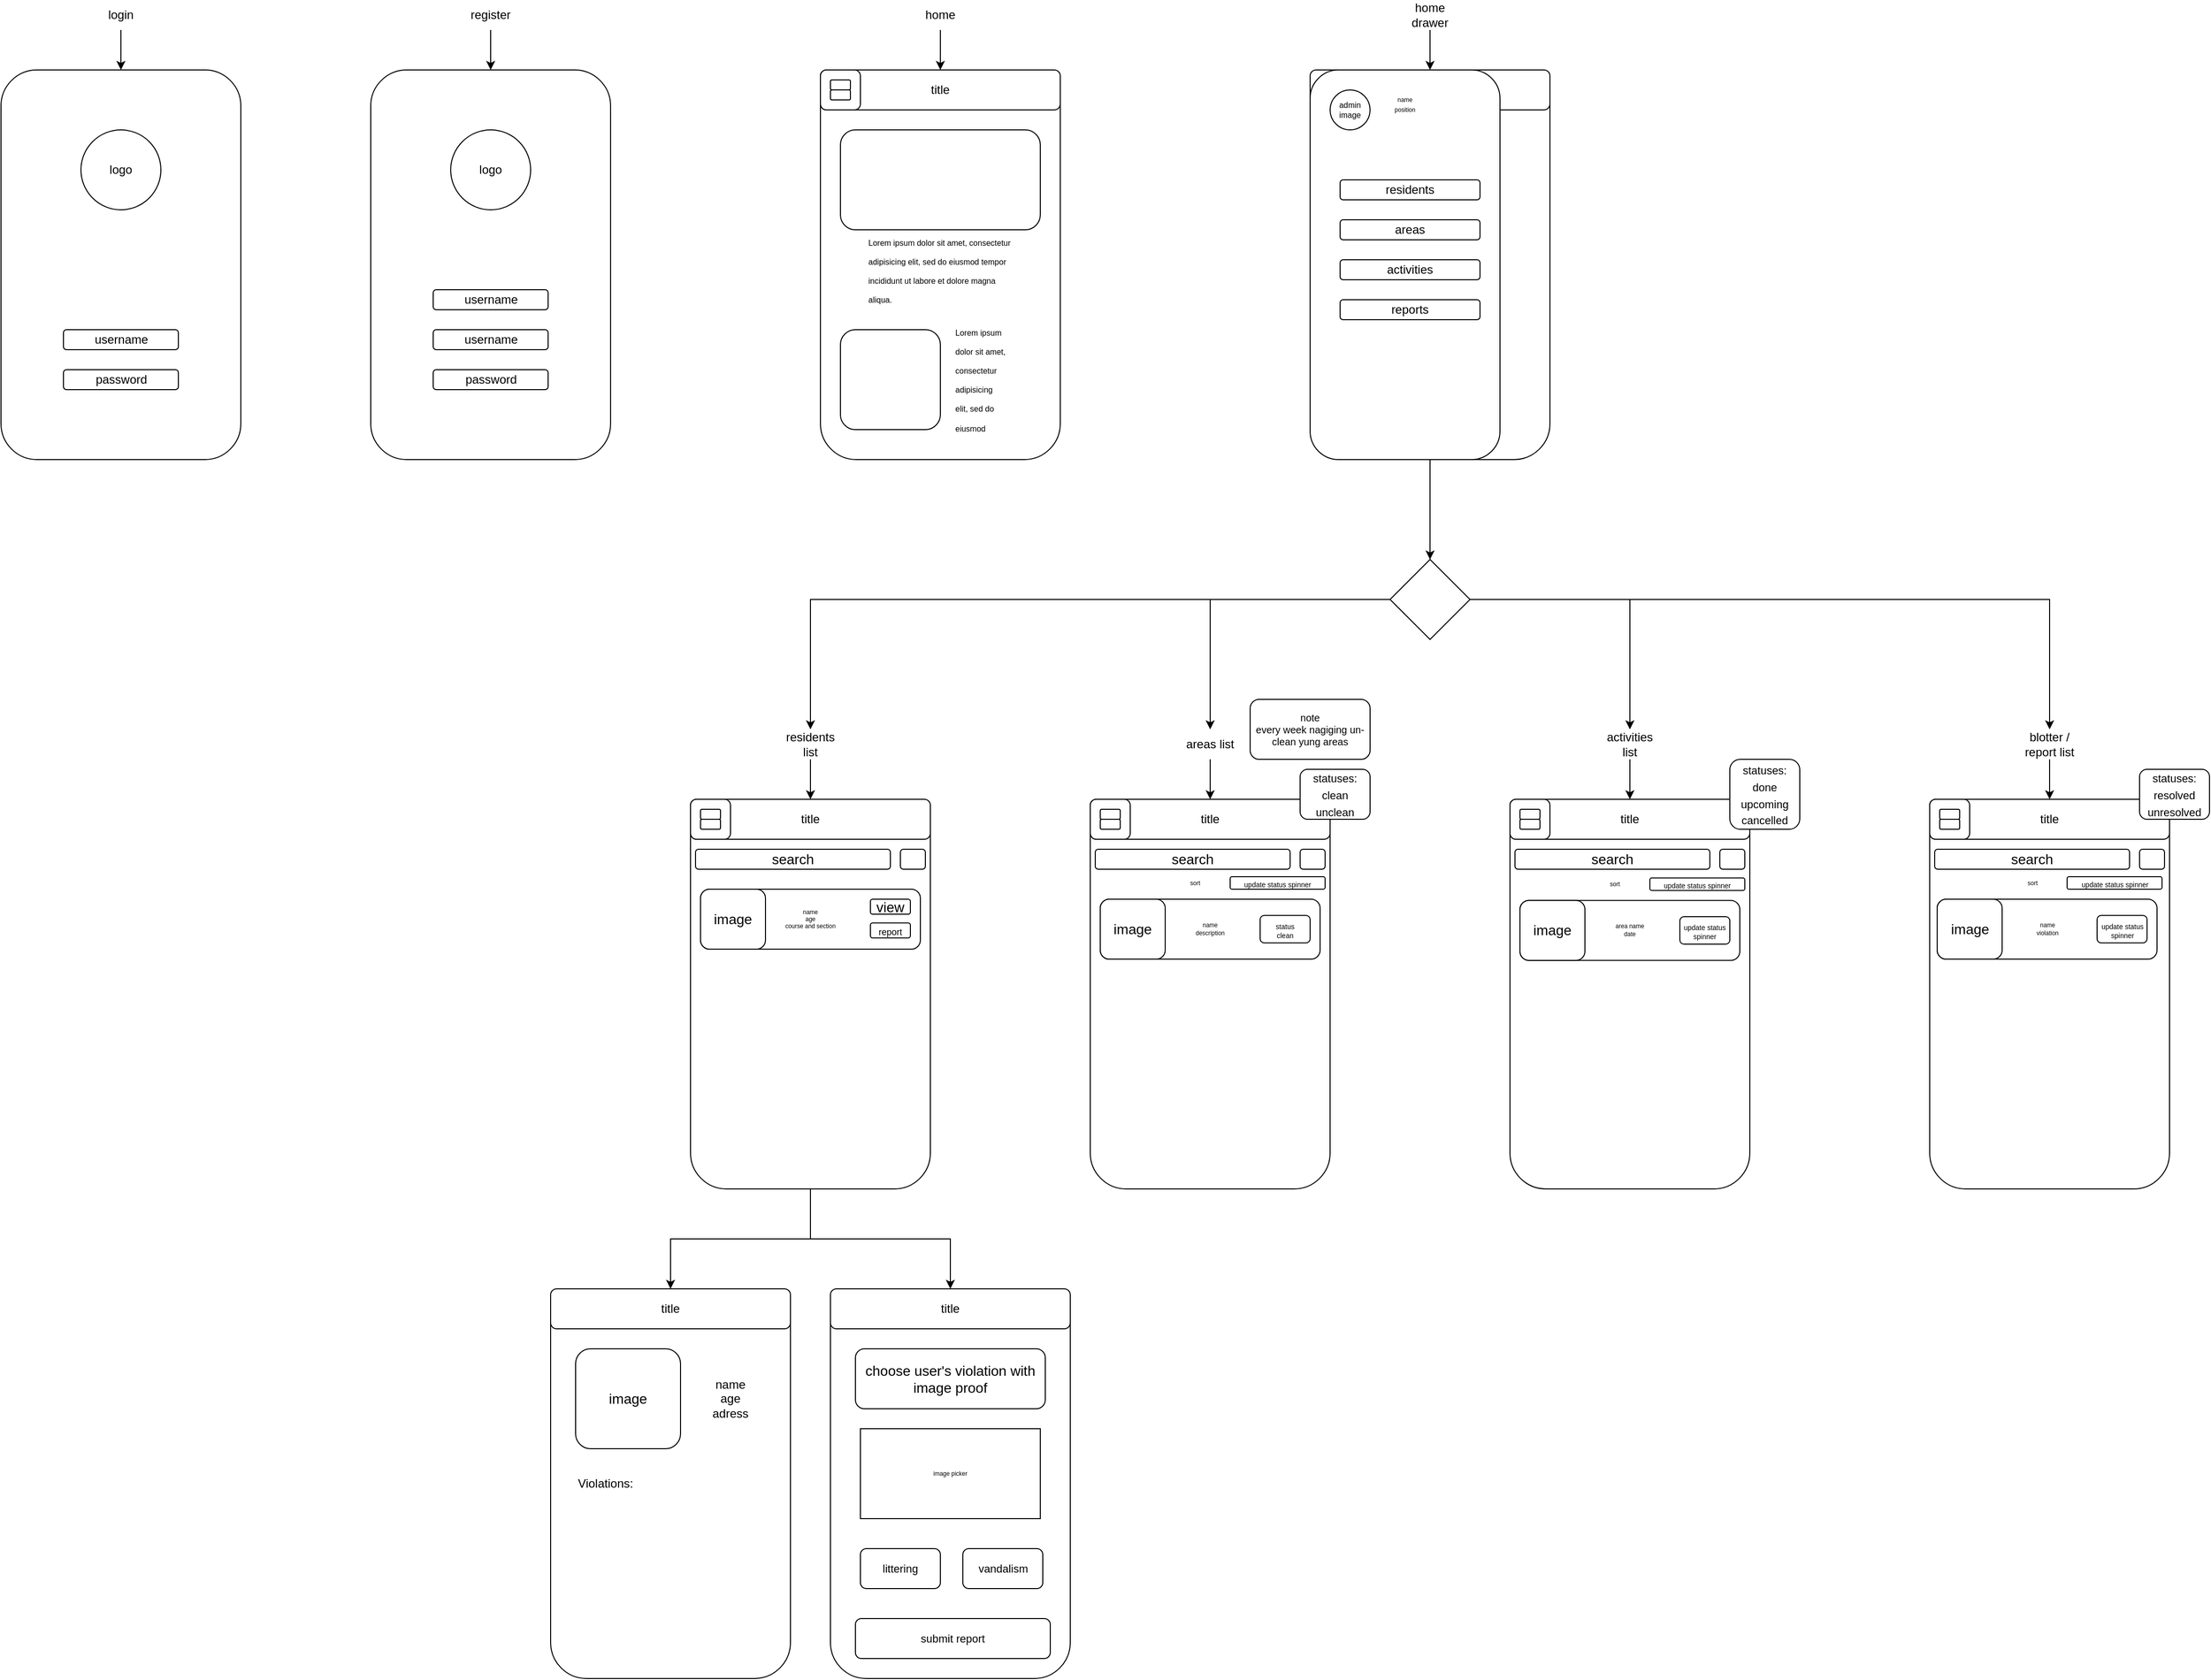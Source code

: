 <mxfile version="20.5.3" type="github">
  <diagram id="MdNPJtfJ6tt3xr-JiONw" name="Page-1">
    <mxGraphModel dx="2513" dy="431" grid="1" gridSize="10" guides="1" tooltips="1" connect="1" arrows="1" fold="1" page="1" pageScale="1" pageWidth="850" pageHeight="1100" math="0" shadow="0">
      <root>
        <mxCell id="0" />
        <mxCell id="1" parent="0" />
        <mxCell id="9QVJno16Qjs4szpw7Lwq-1" value="" style="rounded=1;whiteSpace=wrap;html=1;" vertex="1" parent="1">
          <mxGeometry x="-680" y="170" width="240" height="390" as="geometry" />
        </mxCell>
        <mxCell id="9QVJno16Qjs4szpw7Lwq-2" style="edgeStyle=orthogonalEdgeStyle;rounded=0;orthogonalLoop=1;jettySize=auto;html=1;" edge="1" parent="1" source="9QVJno16Qjs4szpw7Lwq-3" target="9QVJno16Qjs4szpw7Lwq-1">
          <mxGeometry relative="1" as="geometry" />
        </mxCell>
        <mxCell id="9QVJno16Qjs4szpw7Lwq-3" value="register" style="text;html=1;strokeColor=none;fillColor=none;align=center;verticalAlign=middle;whiteSpace=wrap;rounded=0;" vertex="1" parent="1">
          <mxGeometry x="-590" y="100" width="60" height="30" as="geometry" />
        </mxCell>
        <mxCell id="9QVJno16Qjs4szpw7Lwq-4" value="" style="rounded=1;whiteSpace=wrap;html=1;" vertex="1" parent="1">
          <mxGeometry x="-230" y="170" width="240" height="390" as="geometry" />
        </mxCell>
        <mxCell id="9QVJno16Qjs4szpw7Lwq-5" style="edgeStyle=orthogonalEdgeStyle;rounded=0;orthogonalLoop=1;jettySize=auto;html=1;" edge="1" parent="1" source="9QVJno16Qjs4szpw7Lwq-6" target="9QVJno16Qjs4szpw7Lwq-4">
          <mxGeometry relative="1" as="geometry" />
        </mxCell>
        <mxCell id="9QVJno16Qjs4szpw7Lwq-6" value="home" style="text;html=1;strokeColor=none;fillColor=none;align=center;verticalAlign=middle;whiteSpace=wrap;rounded=0;" vertex="1" parent="1">
          <mxGeometry x="-140" y="100" width="60" height="30" as="geometry" />
        </mxCell>
        <mxCell id="9QVJno16Qjs4szpw7Lwq-7" style="edgeStyle=orthogonalEdgeStyle;rounded=0;orthogonalLoop=1;jettySize=auto;html=1;entryX=0.5;entryY=0;entryDx=0;entryDy=0;" edge="1" parent="1" source="9QVJno16Qjs4szpw7Lwq-8" target="9QVJno16Qjs4szpw7Lwq-28">
          <mxGeometry relative="1" as="geometry" />
        </mxCell>
        <mxCell id="9QVJno16Qjs4szpw7Lwq-8" value="" style="rounded=1;whiteSpace=wrap;html=1;" vertex="1" parent="1">
          <mxGeometry x="260" y="170" width="240" height="390" as="geometry" />
        </mxCell>
        <mxCell id="9QVJno16Qjs4szpw7Lwq-9" style="edgeStyle=orthogonalEdgeStyle;rounded=0;orthogonalLoop=1;jettySize=auto;html=1;" edge="1" parent="1" source="9QVJno16Qjs4szpw7Lwq-10" target="9QVJno16Qjs4szpw7Lwq-8">
          <mxGeometry relative="1" as="geometry" />
        </mxCell>
        <mxCell id="9QVJno16Qjs4szpw7Lwq-10" value="home drawer" style="text;html=1;strokeColor=none;fillColor=none;align=center;verticalAlign=middle;whiteSpace=wrap;rounded=0;" vertex="1" parent="1">
          <mxGeometry x="350" y="100" width="60" height="30" as="geometry" />
        </mxCell>
        <mxCell id="9QVJno16Qjs4szpw7Lwq-11" style="edgeStyle=orthogonalEdgeStyle;rounded=0;orthogonalLoop=1;jettySize=auto;html=1;entryX=0.5;entryY=0;entryDx=0;entryDy=0;fontSize=6;" edge="1" parent="1" source="9QVJno16Qjs4szpw7Lwq-13" target="9QVJno16Qjs4szpw7Lwq-97">
          <mxGeometry relative="1" as="geometry" />
        </mxCell>
        <mxCell id="9QVJno16Qjs4szpw7Lwq-12" style="edgeStyle=orthogonalEdgeStyle;rounded=0;orthogonalLoop=1;jettySize=auto;html=1;entryX=0.5;entryY=0;entryDx=0;entryDy=0;" edge="1" parent="1" source="9QVJno16Qjs4szpw7Lwq-13" target="9QVJno16Qjs4szpw7Lwq-105">
          <mxGeometry relative="1" as="geometry" />
        </mxCell>
        <mxCell id="9QVJno16Qjs4szpw7Lwq-13" value="" style="rounded=1;whiteSpace=wrap;html=1;" vertex="1" parent="1">
          <mxGeometry x="-360" y="900" width="240" height="390" as="geometry" />
        </mxCell>
        <mxCell id="9QVJno16Qjs4szpw7Lwq-14" style="edgeStyle=orthogonalEdgeStyle;rounded=0;orthogonalLoop=1;jettySize=auto;html=1;" edge="1" parent="1" source="9QVJno16Qjs4szpw7Lwq-15" target="9QVJno16Qjs4szpw7Lwq-13">
          <mxGeometry relative="1" as="geometry" />
        </mxCell>
        <mxCell id="9QVJno16Qjs4szpw7Lwq-15" value="residents list" style="text;html=1;strokeColor=none;fillColor=none;align=center;verticalAlign=middle;whiteSpace=wrap;rounded=0;" vertex="1" parent="1">
          <mxGeometry x="-270" y="830" width="60" height="30" as="geometry" />
        </mxCell>
        <mxCell id="9QVJno16Qjs4szpw7Lwq-16" style="edgeStyle=orthogonalEdgeStyle;rounded=0;orthogonalLoop=1;jettySize=auto;html=1;entryX=0.5;entryY=0;entryDx=0;entryDy=0;" edge="1" parent="1" source="9QVJno16Qjs4szpw7Lwq-17" target="9QVJno16Qjs4szpw7Lwq-59">
          <mxGeometry relative="1" as="geometry">
            <mxPoint x="170" y="880" as="targetPoint" />
          </mxGeometry>
        </mxCell>
        <mxCell id="9QVJno16Qjs4szpw7Lwq-17" value="areas list" style="text;html=1;strokeColor=none;fillColor=none;align=center;verticalAlign=middle;whiteSpace=wrap;rounded=0;" vertex="1" parent="1">
          <mxGeometry x="130" y="830" width="60" height="30" as="geometry" />
        </mxCell>
        <mxCell id="9QVJno16Qjs4szpw7Lwq-18" value="" style="rounded=1;whiteSpace=wrap;html=1;" vertex="1" parent="1">
          <mxGeometry x="460" y="900" width="240" height="390" as="geometry" />
        </mxCell>
        <mxCell id="9QVJno16Qjs4szpw7Lwq-19" style="edgeStyle=orthogonalEdgeStyle;rounded=0;orthogonalLoop=1;jettySize=auto;html=1;" edge="1" parent="1" source="9QVJno16Qjs4szpw7Lwq-20" target="9QVJno16Qjs4szpw7Lwq-18">
          <mxGeometry relative="1" as="geometry" />
        </mxCell>
        <mxCell id="9QVJno16Qjs4szpw7Lwq-20" value="activities list" style="text;html=1;strokeColor=none;fillColor=none;align=center;verticalAlign=middle;whiteSpace=wrap;rounded=0;" vertex="1" parent="1">
          <mxGeometry x="550" y="830" width="60" height="30" as="geometry" />
        </mxCell>
        <mxCell id="9QVJno16Qjs4szpw7Lwq-21" value="" style="rounded=1;whiteSpace=wrap;html=1;" vertex="1" parent="1">
          <mxGeometry x="880" y="900" width="240" height="390" as="geometry" />
        </mxCell>
        <mxCell id="9QVJno16Qjs4szpw7Lwq-22" style="edgeStyle=orthogonalEdgeStyle;rounded=0;orthogonalLoop=1;jettySize=auto;html=1;" edge="1" parent="1" source="9QVJno16Qjs4szpw7Lwq-23" target="9QVJno16Qjs4szpw7Lwq-21">
          <mxGeometry relative="1" as="geometry" />
        </mxCell>
        <mxCell id="9QVJno16Qjs4szpw7Lwq-23" value="blotter / report list" style="text;html=1;strokeColor=none;fillColor=none;align=center;verticalAlign=middle;whiteSpace=wrap;rounded=0;" vertex="1" parent="1">
          <mxGeometry x="970" y="830" width="60" height="30" as="geometry" />
        </mxCell>
        <mxCell id="9QVJno16Qjs4szpw7Lwq-24" style="edgeStyle=orthogonalEdgeStyle;rounded=0;orthogonalLoop=1;jettySize=auto;html=1;entryX=0.5;entryY=0;entryDx=0;entryDy=0;" edge="1" parent="1" source="9QVJno16Qjs4szpw7Lwq-28" target="9QVJno16Qjs4szpw7Lwq-15">
          <mxGeometry relative="1" as="geometry" />
        </mxCell>
        <mxCell id="9QVJno16Qjs4szpw7Lwq-25" style="edgeStyle=orthogonalEdgeStyle;rounded=0;orthogonalLoop=1;jettySize=auto;html=1;entryX=0.5;entryY=0;entryDx=0;entryDy=0;" edge="1" parent="1" source="9QVJno16Qjs4szpw7Lwq-28" target="9QVJno16Qjs4szpw7Lwq-23">
          <mxGeometry relative="1" as="geometry" />
        </mxCell>
        <mxCell id="9QVJno16Qjs4szpw7Lwq-26" style="edgeStyle=orthogonalEdgeStyle;rounded=0;orthogonalLoop=1;jettySize=auto;html=1;entryX=0.5;entryY=0;entryDx=0;entryDy=0;" edge="1" parent="1" source="9QVJno16Qjs4szpw7Lwq-28" target="9QVJno16Qjs4szpw7Lwq-17">
          <mxGeometry relative="1" as="geometry" />
        </mxCell>
        <mxCell id="9QVJno16Qjs4szpw7Lwq-27" style="edgeStyle=orthogonalEdgeStyle;rounded=0;orthogonalLoop=1;jettySize=auto;html=1;entryX=0.5;entryY=0;entryDx=0;entryDy=0;" edge="1" parent="1" source="9QVJno16Qjs4szpw7Lwq-28" target="9QVJno16Qjs4szpw7Lwq-20">
          <mxGeometry relative="1" as="geometry" />
        </mxCell>
        <mxCell id="9QVJno16Qjs4szpw7Lwq-28" value="" style="rhombus;whiteSpace=wrap;html=1;" vertex="1" parent="1">
          <mxGeometry x="340" y="660" width="80" height="80" as="geometry" />
        </mxCell>
        <mxCell id="9QVJno16Qjs4szpw7Lwq-29" value="username" style="rounded=1;whiteSpace=wrap;html=1;" vertex="1" parent="1">
          <mxGeometry x="-617.5" y="430" width="115" height="20" as="geometry" />
        </mxCell>
        <mxCell id="9QVJno16Qjs4szpw7Lwq-30" value="password" style="rounded=1;whiteSpace=wrap;html=1;" vertex="1" parent="1">
          <mxGeometry x="-617.5" y="470" width="115" height="20" as="geometry" />
        </mxCell>
        <mxCell id="9QVJno16Qjs4szpw7Lwq-31" value="logo" style="ellipse;whiteSpace=wrap;html=1;aspect=fixed;" vertex="1" parent="1">
          <mxGeometry x="-600" y="230" width="80" height="80" as="geometry" />
        </mxCell>
        <mxCell id="9QVJno16Qjs4szpw7Lwq-32" value="title" style="rounded=1;whiteSpace=wrap;html=1;" vertex="1" parent="1">
          <mxGeometry x="-230" y="170" width="240" height="40" as="geometry" />
        </mxCell>
        <mxCell id="9QVJno16Qjs4szpw7Lwq-33" value="" style="rounded=1;whiteSpace=wrap;html=1;" vertex="1" parent="1">
          <mxGeometry x="-230" y="170" width="40" height="40" as="geometry" />
        </mxCell>
        <mxCell id="9QVJno16Qjs4szpw7Lwq-34" value="" style="rounded=1;whiteSpace=wrap;html=1;" vertex="1" parent="1">
          <mxGeometry x="-220" y="180" width="20" height="10" as="geometry" />
        </mxCell>
        <mxCell id="9QVJno16Qjs4szpw7Lwq-35" value="" style="rounded=1;whiteSpace=wrap;html=1;" vertex="1" parent="1">
          <mxGeometry x="-220" y="190" width="20" height="10" as="geometry" />
        </mxCell>
        <mxCell id="9QVJno16Qjs4szpw7Lwq-36" value="" style="rounded=1;whiteSpace=wrap;html=1;" vertex="1" parent="1">
          <mxGeometry x="-210" y="230" width="200" height="100" as="geometry" />
        </mxCell>
        <mxCell id="9QVJno16Qjs4szpw7Lwq-37" value="" style="rounded=1;whiteSpace=wrap;html=1;" vertex="1" parent="1">
          <mxGeometry x="-210" y="430" width="100" height="100" as="geometry" />
        </mxCell>
        <mxCell id="9QVJno16Qjs4szpw7Lwq-38" value="&lt;blockquote style=&quot;font-size: 8px;&quot;&gt;&lt;h1 style=&quot;&quot;&gt;&lt;font style=&quot;font-size: 8px;&quot;&gt;&lt;span style=&quot;font-weight: normal;&quot;&gt;Lorem ipsum dolor sit amet, consectetur adipisicing elit, sed do eiusmod tempor incididunt ut labore et dolore magna aliqua.&lt;/span&gt;&lt;/font&gt;&lt;/h1&gt;&lt;/blockquote&gt;" style="text;html=1;strokeColor=none;fillColor=none;spacing=5;spacingTop=-20;whiteSpace=wrap;overflow=hidden;rounded=0;" vertex="1" parent="1">
          <mxGeometry x="-227.5" y="330" width="237.5" height="80" as="geometry" />
        </mxCell>
        <mxCell id="9QVJno16Qjs4szpw7Lwq-39" value="&lt;blockquote style=&quot;font-size: 8px;&quot;&gt;&lt;h1 style=&quot;&quot;&gt;&lt;font style=&quot;font-size: 8px;&quot;&gt;&lt;span style=&quot;font-weight: normal;&quot;&gt;Lorem ipsum dolor sit amet, consectetur adipisicing elit, sed do eiusmod tempor incididunt ut labore et dolore magna aliqua.&lt;/span&gt;&lt;/font&gt;&lt;/h1&gt;&lt;/blockquote&gt;" style="text;html=1;strokeColor=none;fillColor=none;spacing=5;spacingTop=-20;whiteSpace=wrap;overflow=hidden;rounded=0;" vertex="1" parent="1">
          <mxGeometry x="-140" y="420" width="140" height="120" as="geometry" />
        </mxCell>
        <mxCell id="9QVJno16Qjs4szpw7Lwq-40" value="title" style="rounded=1;whiteSpace=wrap;html=1;" vertex="1" parent="1">
          <mxGeometry x="260" y="170" width="240" height="40" as="geometry" />
        </mxCell>
        <mxCell id="9QVJno16Qjs4szpw7Lwq-41" value="" style="rounded=1;whiteSpace=wrap;html=1;fontSize=8;" vertex="1" parent="1">
          <mxGeometry x="260" y="170" width="190" height="390" as="geometry" />
        </mxCell>
        <mxCell id="9QVJno16Qjs4szpw7Lwq-42" value="residents" style="rounded=1;whiteSpace=wrap;html=1;" vertex="1" parent="1">
          <mxGeometry x="290" y="280" width="140" height="20" as="geometry" />
        </mxCell>
        <mxCell id="9QVJno16Qjs4szpw7Lwq-43" value="admin image" style="ellipse;whiteSpace=wrap;html=1;aspect=fixed;fontSize=8;" vertex="1" parent="1">
          <mxGeometry x="280" y="190" width="40" height="40" as="geometry" />
        </mxCell>
        <mxCell id="9QVJno16Qjs4szpw7Lwq-44" value="areas" style="rounded=1;whiteSpace=wrap;html=1;" vertex="1" parent="1">
          <mxGeometry x="290" y="320" width="140" height="20" as="geometry" />
        </mxCell>
        <mxCell id="9QVJno16Qjs4szpw7Lwq-45" value="activities" style="rounded=1;whiteSpace=wrap;html=1;" vertex="1" parent="1">
          <mxGeometry x="290" y="360" width="140" height="20" as="geometry" />
        </mxCell>
        <mxCell id="9QVJno16Qjs4szpw7Lwq-46" value="reports" style="rounded=1;whiteSpace=wrap;html=1;" vertex="1" parent="1">
          <mxGeometry x="290" y="400" width="140" height="20" as="geometry" />
        </mxCell>
        <mxCell id="9QVJno16Qjs4szpw7Lwq-47" value="name" style="text;html=1;strokeColor=none;fillColor=none;align=center;verticalAlign=middle;whiteSpace=wrap;rounded=0;fontSize=6;" vertex="1" parent="1">
          <mxGeometry x="340" y="195" width="30" height="10" as="geometry" />
        </mxCell>
        <mxCell id="9QVJno16Qjs4szpw7Lwq-48" value="position" style="text;html=1;strokeColor=none;fillColor=none;align=center;verticalAlign=middle;whiteSpace=wrap;rounded=0;fontSize=6;" vertex="1" parent="1">
          <mxGeometry x="340" y="205" width="30" height="10" as="geometry" />
        </mxCell>
        <mxCell id="9QVJno16Qjs4szpw7Lwq-49" value="&lt;div&gt;name&lt;br&gt;age&lt;/div&gt;&lt;div&gt;course and section&lt;/div&gt;" style="rounded=1;whiteSpace=wrap;html=1;fontSize=6;" vertex="1" parent="1">
          <mxGeometry x="-350" y="990" width="220" height="60" as="geometry" />
        </mxCell>
        <mxCell id="9QVJno16Qjs4szpw7Lwq-50" value="&lt;font style=&quot;font-size: 14px;&quot;&gt;image&lt;/font&gt;" style="rounded=1;whiteSpace=wrap;html=1;fontSize=6;" vertex="1" parent="1">
          <mxGeometry x="-350" y="990" width="65" height="60" as="geometry" />
        </mxCell>
        <mxCell id="9QVJno16Qjs4szpw7Lwq-51" value="search" style="rounded=1;whiteSpace=wrap;html=1;fontSize=14;" vertex="1" parent="1">
          <mxGeometry x="-355" y="950" width="195" height="20" as="geometry" />
        </mxCell>
        <mxCell id="9QVJno16Qjs4szpw7Lwq-52" value="title" style="rounded=1;whiteSpace=wrap;html=1;" vertex="1" parent="1">
          <mxGeometry x="-360" y="900" width="240" height="40" as="geometry" />
        </mxCell>
        <mxCell id="9QVJno16Qjs4szpw7Lwq-53" value="" style="rounded=1;whiteSpace=wrap;html=1;fontSize=14;" vertex="1" parent="1">
          <mxGeometry x="-150" y="950" width="25" height="20" as="geometry" />
        </mxCell>
        <mxCell id="9QVJno16Qjs4szpw7Lwq-54" value="&lt;font style=&quot;font-size: 9px;&quot;&gt;report&lt;/font&gt;" style="rounded=1;whiteSpace=wrap;html=1;fontSize=14;" vertex="1" parent="1">
          <mxGeometry x="-180" y="1023.75" width="40" height="15" as="geometry" />
        </mxCell>
        <mxCell id="9QVJno16Qjs4szpw7Lwq-55" value="" style="rounded=1;whiteSpace=wrap;html=1;" vertex="1" parent="1">
          <mxGeometry x="40" y="900" width="240" height="390" as="geometry" />
        </mxCell>
        <mxCell id="9QVJno16Qjs4szpw7Lwq-56" value="name&lt;br&gt;description" style="rounded=1;whiteSpace=wrap;html=1;fontSize=6;" vertex="1" parent="1">
          <mxGeometry x="50" y="1000" width="220" height="60" as="geometry" />
        </mxCell>
        <mxCell id="9QVJno16Qjs4szpw7Lwq-57" value="&lt;font style=&quot;font-size: 14px;&quot;&gt;image&lt;/font&gt;" style="rounded=1;whiteSpace=wrap;html=1;fontSize=6;" vertex="1" parent="1">
          <mxGeometry x="50" y="1000" width="65" height="60" as="geometry" />
        </mxCell>
        <mxCell id="9QVJno16Qjs4szpw7Lwq-58" value="search" style="rounded=1;whiteSpace=wrap;html=1;fontSize=14;" vertex="1" parent="1">
          <mxGeometry x="45" y="950" width="195" height="20" as="geometry" />
        </mxCell>
        <mxCell id="9QVJno16Qjs4szpw7Lwq-59" value="title" style="rounded=1;whiteSpace=wrap;html=1;" vertex="1" parent="1">
          <mxGeometry x="40" y="900" width="240" height="40" as="geometry" />
        </mxCell>
        <mxCell id="9QVJno16Qjs4szpw7Lwq-60" value="" style="rounded=1;whiteSpace=wrap;html=1;fontSize=14;" vertex="1" parent="1">
          <mxGeometry x="250" y="950" width="25" height="20" as="geometry" />
        </mxCell>
        <mxCell id="9QVJno16Qjs4szpw7Lwq-61" value="&lt;p style=&quot;line-height: 50%;&quot;&gt;&lt;font style=&quot;font-size: 7px;&quot;&gt; status &lt;br&gt;clean&lt;br&gt;&lt;/font&gt;&lt;/p&gt;" style="rounded=1;whiteSpace=wrap;html=1;fontSize=14;" vertex="1" parent="1">
          <mxGeometry x="210" y="1016.25" width="50" height="27.5" as="geometry" />
        </mxCell>
        <mxCell id="9QVJno16Qjs4szpw7Lwq-62" value="" style="rounded=1;whiteSpace=wrap;html=1;" vertex="1" parent="1">
          <mxGeometry x="-360" y="900" width="40" height="40" as="geometry" />
        </mxCell>
        <mxCell id="9QVJno16Qjs4szpw7Lwq-63" value="" style="rounded=1;whiteSpace=wrap;html=1;" vertex="1" parent="1">
          <mxGeometry x="-350" y="910" width="20" height="10" as="geometry" />
        </mxCell>
        <mxCell id="9QVJno16Qjs4szpw7Lwq-64" value="" style="rounded=1;whiteSpace=wrap;html=1;" vertex="1" parent="1">
          <mxGeometry x="-350" y="920" width="20" height="10" as="geometry" />
        </mxCell>
        <mxCell id="9QVJno16Qjs4szpw7Lwq-65" value="" style="rounded=1;whiteSpace=wrap;html=1;" vertex="1" parent="1">
          <mxGeometry x="40" y="900" width="40" height="40" as="geometry" />
        </mxCell>
        <mxCell id="9QVJno16Qjs4szpw7Lwq-66" value="" style="rounded=1;whiteSpace=wrap;html=1;" vertex="1" parent="1">
          <mxGeometry x="50" y="910" width="20" height="10" as="geometry" />
        </mxCell>
        <mxCell id="9QVJno16Qjs4szpw7Lwq-67" value="" style="rounded=1;whiteSpace=wrap;html=1;" vertex="1" parent="1">
          <mxGeometry x="50" y="920" width="20" height="10" as="geometry" />
        </mxCell>
        <mxCell id="9QVJno16Qjs4szpw7Lwq-68" value="title" style="rounded=1;whiteSpace=wrap;html=1;" vertex="1" parent="1">
          <mxGeometry x="460" y="900" width="240" height="40" as="geometry" />
        </mxCell>
        <mxCell id="9QVJno16Qjs4szpw7Lwq-69" value="" style="rounded=1;whiteSpace=wrap;html=1;" vertex="1" parent="1">
          <mxGeometry x="460" y="900" width="40" height="40" as="geometry" />
        </mxCell>
        <mxCell id="9QVJno16Qjs4szpw7Lwq-70" value="" style="rounded=1;whiteSpace=wrap;html=1;" vertex="1" parent="1">
          <mxGeometry x="470" y="910" width="20" height="10" as="geometry" />
        </mxCell>
        <mxCell id="9QVJno16Qjs4szpw7Lwq-71" value="" style="rounded=1;whiteSpace=wrap;html=1;" vertex="1" parent="1">
          <mxGeometry x="470" y="920" width="20" height="10" as="geometry" />
        </mxCell>
        <mxCell id="9QVJno16Qjs4szpw7Lwq-72" value="&lt;font style=&quot;font-size: 10px;&quot;&gt;note&lt;br&gt;every week nagiging un-clean yung areas&lt;/font&gt;" style="rounded=1;whiteSpace=wrap;html=1;fontSize=7;" vertex="1" parent="1">
          <mxGeometry x="200" y="800" width="120" height="60" as="geometry" />
        </mxCell>
        <mxCell id="9QVJno16Qjs4szpw7Lwq-73" value="search" style="rounded=1;whiteSpace=wrap;html=1;fontSize=14;" vertex="1" parent="1">
          <mxGeometry x="465" y="950" width="195" height="20" as="geometry" />
        </mxCell>
        <mxCell id="9QVJno16Qjs4szpw7Lwq-74" value="" style="rounded=1;whiteSpace=wrap;html=1;fontSize=14;" vertex="1" parent="1">
          <mxGeometry x="670" y="950" width="25" height="20" as="geometry" />
        </mxCell>
        <mxCell id="9QVJno16Qjs4szpw7Lwq-75" value="title" style="rounded=1;whiteSpace=wrap;html=1;" vertex="1" parent="1">
          <mxGeometry x="880" y="900" width="240" height="40" as="geometry" />
        </mxCell>
        <mxCell id="9QVJno16Qjs4szpw7Lwq-76" value="" style="rounded=1;whiteSpace=wrap;html=1;" vertex="1" parent="1">
          <mxGeometry x="880" y="900" width="40" height="40" as="geometry" />
        </mxCell>
        <mxCell id="9QVJno16Qjs4szpw7Lwq-77" value="" style="rounded=1;whiteSpace=wrap;html=1;" vertex="1" parent="1">
          <mxGeometry x="890" y="910" width="20" height="10" as="geometry" />
        </mxCell>
        <mxCell id="9QVJno16Qjs4szpw7Lwq-78" value="" style="rounded=1;whiteSpace=wrap;html=1;" vertex="1" parent="1">
          <mxGeometry x="890" y="920" width="20" height="10" as="geometry" />
        </mxCell>
        <mxCell id="9QVJno16Qjs4szpw7Lwq-79" value="search" style="rounded=1;whiteSpace=wrap;html=1;fontSize=14;" vertex="1" parent="1">
          <mxGeometry x="885" y="950" width="195" height="20" as="geometry" />
        </mxCell>
        <mxCell id="9QVJno16Qjs4szpw7Lwq-80" value="" style="rounded=1;whiteSpace=wrap;html=1;fontSize=14;" vertex="1" parent="1">
          <mxGeometry x="1090" y="950" width="25" height="20" as="geometry" />
        </mxCell>
        <mxCell id="9QVJno16Qjs4szpw7Lwq-81" value="&lt;font style=&quot;font-size: 11px;&quot;&gt;statuses:&lt;br&gt;clean&lt;br&gt;unclean&lt;br&gt;&lt;/font&gt;" style="rounded=1;whiteSpace=wrap;html=1;fontSize=14;" vertex="1" parent="1">
          <mxGeometry x="250" y="870" width="70" height="50" as="geometry" />
        </mxCell>
        <mxCell id="9QVJno16Qjs4szpw7Lwq-82" value="&lt;font style=&quot;font-size: 11px;&quot;&gt;statuses:&lt;br&gt;done&lt;br&gt;upcoming&lt;br&gt;cancelled&lt;br&gt;&lt;/font&gt;" style="rounded=1;whiteSpace=wrap;html=1;fontSize=14;" vertex="1" parent="1">
          <mxGeometry x="680" y="860" width="70" height="70" as="geometry" />
        </mxCell>
        <mxCell id="9QVJno16Qjs4szpw7Lwq-83" value="&lt;font style=&quot;font-size: 11px;&quot;&gt;statuses:&lt;br&gt;resolved&lt;br&gt;unresolved&lt;br&gt;&lt;/font&gt;" style="rounded=1;whiteSpace=wrap;html=1;fontSize=14;" vertex="1" parent="1">
          <mxGeometry x="1090" y="870" width="70" height="50" as="geometry" />
        </mxCell>
        <mxCell id="9QVJno16Qjs4szpw7Lwq-84" value="&lt;p style=&quot;line-height: 50%;&quot;&gt;&lt;font style=&quot;font-size: 7px;&quot;&gt;update status spinner&lt;br&gt;&lt;/font&gt;&lt;/p&gt;" style="rounded=1;whiteSpace=wrap;html=1;fontSize=14;" vertex="1" parent="1">
          <mxGeometry x="180" y="977.5" width="95" height="12.5" as="geometry" />
        </mxCell>
        <mxCell id="9QVJno16Qjs4szpw7Lwq-85" value="sort" style="text;html=1;strokeColor=none;fillColor=none;align=center;verticalAlign=middle;whiteSpace=wrap;rounded=0;fontSize=6;" vertex="1" parent="1">
          <mxGeometry x="115" y="978" width="60" height="12" as="geometry" />
        </mxCell>
        <mxCell id="9QVJno16Qjs4szpw7Lwq-86" value="area name&lt;br&gt;date" style="rounded=1;whiteSpace=wrap;html=1;fontSize=6;" vertex="1" parent="1">
          <mxGeometry x="470" y="1001.25" width="220" height="60" as="geometry" />
        </mxCell>
        <mxCell id="9QVJno16Qjs4szpw7Lwq-87" value="&lt;font style=&quot;font-size: 14px;&quot;&gt;image&lt;/font&gt;" style="rounded=1;whiteSpace=wrap;html=1;fontSize=6;" vertex="1" parent="1">
          <mxGeometry x="470" y="1001.25" width="65" height="60" as="geometry" />
        </mxCell>
        <mxCell id="9QVJno16Qjs4szpw7Lwq-88" value="&lt;p style=&quot;line-height: 50%;&quot;&gt;&lt;font style=&quot;font-size: 7px;&quot;&gt;update status spinner&lt;br&gt;&lt;/font&gt;&lt;/p&gt;" style="rounded=1;whiteSpace=wrap;html=1;fontSize=14;" vertex="1" parent="1">
          <mxGeometry x="630" y="1017.5" width="50" height="27.5" as="geometry" />
        </mxCell>
        <mxCell id="9QVJno16Qjs4szpw7Lwq-89" value="&lt;p style=&quot;line-height: 50%;&quot;&gt;&lt;font style=&quot;font-size: 7px;&quot;&gt;update status spinner&lt;br&gt;&lt;/font&gt;&lt;/p&gt;" style="rounded=1;whiteSpace=wrap;html=1;fontSize=14;" vertex="1" parent="1">
          <mxGeometry x="600" y="978.75" width="95" height="12.5" as="geometry" />
        </mxCell>
        <mxCell id="9QVJno16Qjs4szpw7Lwq-90" value="sort" style="text;html=1;strokeColor=none;fillColor=none;align=center;verticalAlign=middle;whiteSpace=wrap;rounded=0;fontSize=6;" vertex="1" parent="1">
          <mxGeometry x="535" y="979.25" width="60" height="12" as="geometry" />
        </mxCell>
        <mxCell id="9QVJno16Qjs4szpw7Lwq-91" value="name&lt;br&gt;violation" style="rounded=1;whiteSpace=wrap;html=1;fontSize=6;" vertex="1" parent="1">
          <mxGeometry x="887.5" y="1000" width="220" height="60" as="geometry" />
        </mxCell>
        <mxCell id="9QVJno16Qjs4szpw7Lwq-92" value="&lt;font style=&quot;font-size: 14px;&quot;&gt;image&lt;/font&gt;" style="rounded=1;whiteSpace=wrap;html=1;fontSize=6;" vertex="1" parent="1">
          <mxGeometry x="887.5" y="1000" width="65" height="60" as="geometry" />
        </mxCell>
        <mxCell id="9QVJno16Qjs4szpw7Lwq-93" value="&lt;p style=&quot;line-height: 50%;&quot;&gt;&lt;font style=&quot;font-size: 7px;&quot;&gt;update status spinner&lt;br&gt;&lt;/font&gt;&lt;/p&gt;" style="rounded=1;whiteSpace=wrap;html=1;fontSize=14;" vertex="1" parent="1">
          <mxGeometry x="1047.5" y="1016.25" width="50" height="27.5" as="geometry" />
        </mxCell>
        <mxCell id="9QVJno16Qjs4szpw7Lwq-94" value="&lt;p style=&quot;line-height: 50%;&quot;&gt;&lt;font style=&quot;font-size: 7px;&quot;&gt;update status spinner&lt;br&gt;&lt;/font&gt;&lt;/p&gt;" style="rounded=1;whiteSpace=wrap;html=1;fontSize=14;" vertex="1" parent="1">
          <mxGeometry x="1017.5" y="977.5" width="95" height="12.5" as="geometry" />
        </mxCell>
        <mxCell id="9QVJno16Qjs4szpw7Lwq-95" value="sort" style="text;html=1;strokeColor=none;fillColor=none;align=center;verticalAlign=middle;whiteSpace=wrap;rounded=0;fontSize=6;" vertex="1" parent="1">
          <mxGeometry x="952.5" y="978" width="60" height="12" as="geometry" />
        </mxCell>
        <mxCell id="9QVJno16Qjs4szpw7Lwq-96" value="" style="rounded=1;whiteSpace=wrap;html=1;" vertex="1" parent="1">
          <mxGeometry x="-220" y="1390" width="240" height="390" as="geometry" />
        </mxCell>
        <mxCell id="9QVJno16Qjs4szpw7Lwq-97" value="title" style="rounded=1;whiteSpace=wrap;html=1;" vertex="1" parent="1">
          <mxGeometry x="-220" y="1390" width="240" height="40" as="geometry" />
        </mxCell>
        <mxCell id="9QVJno16Qjs4szpw7Lwq-98" value="choose user&#39;s violation with image proof" style="rounded=1;whiteSpace=wrap;html=1;fontSize=14;" vertex="1" parent="1">
          <mxGeometry x="-195" y="1450" width="190" height="60" as="geometry" />
        </mxCell>
        <mxCell id="9QVJno16Qjs4szpw7Lwq-99" value="littering" style="rounded=1;whiteSpace=wrap;html=1;fontSize=11;" vertex="1" parent="1">
          <mxGeometry x="-190" y="1650" width="80" height="40" as="geometry" />
        </mxCell>
        <mxCell id="9QVJno16Qjs4szpw7Lwq-100" value="vandalism" style="rounded=1;whiteSpace=wrap;html=1;fontSize=11;" vertex="1" parent="1">
          <mxGeometry x="-87.5" y="1650" width="80" height="40" as="geometry" />
        </mxCell>
        <mxCell id="9QVJno16Qjs4szpw7Lwq-101" value="submit report" style="rounded=1;whiteSpace=wrap;html=1;fontSize=11;" vertex="1" parent="1">
          <mxGeometry x="-195" y="1720" width="195" height="40" as="geometry" />
        </mxCell>
        <mxCell id="9QVJno16Qjs4szpw7Lwq-102" value="image picker" style="rounded=0;whiteSpace=wrap;html=1;fontSize=6;" vertex="1" parent="1">
          <mxGeometry x="-190" y="1530" width="180" height="90" as="geometry" />
        </mxCell>
        <mxCell id="9QVJno16Qjs4szpw7Lwq-103" value="view" style="rounded=1;whiteSpace=wrap;html=1;fontSize=14;" vertex="1" parent="1">
          <mxGeometry x="-180" y="1000" width="40" height="15" as="geometry" />
        </mxCell>
        <mxCell id="9QVJno16Qjs4szpw7Lwq-104" value="" style="rounded=1;whiteSpace=wrap;html=1;" vertex="1" parent="1">
          <mxGeometry x="-500" y="1390" width="240" height="390" as="geometry" />
        </mxCell>
        <mxCell id="9QVJno16Qjs4szpw7Lwq-105" value="title" style="rounded=1;whiteSpace=wrap;html=1;" vertex="1" parent="1">
          <mxGeometry x="-500" y="1390" width="240" height="40" as="geometry" />
        </mxCell>
        <mxCell id="9QVJno16Qjs4szpw7Lwq-106" value="image" style="rounded=1;whiteSpace=wrap;html=1;fontSize=14;" vertex="1" parent="1">
          <mxGeometry x="-475" y="1450" width="105" height="100" as="geometry" />
        </mxCell>
        <mxCell id="9QVJno16Qjs4szpw7Lwq-107" value="&lt;div&gt;name&lt;br&gt;age&lt;/div&gt;&lt;div&gt;adress&lt;br&gt;&lt;/div&gt;" style="text;html=1;strokeColor=none;fillColor=none;align=center;verticalAlign=middle;whiteSpace=wrap;rounded=0;" vertex="1" parent="1">
          <mxGeometry x="-350" y="1470" width="60" height="60" as="geometry" />
        </mxCell>
        <mxCell id="9QVJno16Qjs4szpw7Lwq-108" value="Violations:" style="text;html=1;strokeColor=none;fillColor=none;align=center;verticalAlign=middle;whiteSpace=wrap;rounded=0;" vertex="1" parent="1">
          <mxGeometry x="-475" y="1570" width="60" height="30" as="geometry" />
        </mxCell>
        <mxCell id="9QVJno16Qjs4szpw7Lwq-109" value="" style="rounded=1;whiteSpace=wrap;html=1;" vertex="1" parent="1">
          <mxGeometry x="-1050" y="170" width="240" height="390" as="geometry" />
        </mxCell>
        <mxCell id="9QVJno16Qjs4szpw7Lwq-110" style="edgeStyle=orthogonalEdgeStyle;rounded=0;orthogonalLoop=1;jettySize=auto;html=1;" edge="1" parent="1" source="9QVJno16Qjs4szpw7Lwq-111" target="9QVJno16Qjs4szpw7Lwq-109">
          <mxGeometry relative="1" as="geometry" />
        </mxCell>
        <mxCell id="9QVJno16Qjs4szpw7Lwq-111" value="login" style="text;html=1;strokeColor=none;fillColor=none;align=center;verticalAlign=middle;whiteSpace=wrap;rounded=0;" vertex="1" parent="1">
          <mxGeometry x="-960" y="100" width="60" height="30" as="geometry" />
        </mxCell>
        <mxCell id="9QVJno16Qjs4szpw7Lwq-112" value="username" style="rounded=1;whiteSpace=wrap;html=1;" vertex="1" parent="1">
          <mxGeometry x="-987.5" y="430" width="115" height="20" as="geometry" />
        </mxCell>
        <mxCell id="9QVJno16Qjs4szpw7Lwq-113" value="password" style="rounded=1;whiteSpace=wrap;html=1;" vertex="1" parent="1">
          <mxGeometry x="-987.5" y="470" width="115" height="20" as="geometry" />
        </mxCell>
        <mxCell id="9QVJno16Qjs4szpw7Lwq-114" value="logo" style="ellipse;whiteSpace=wrap;html=1;aspect=fixed;" vertex="1" parent="1">
          <mxGeometry x="-970" y="230" width="80" height="80" as="geometry" />
        </mxCell>
        <mxCell id="9QVJno16Qjs4szpw7Lwq-115" value="username" style="rounded=1;whiteSpace=wrap;html=1;" vertex="1" parent="1">
          <mxGeometry x="-617.5" y="390" width="115" height="20" as="geometry" />
        </mxCell>
      </root>
    </mxGraphModel>
  </diagram>
</mxfile>
